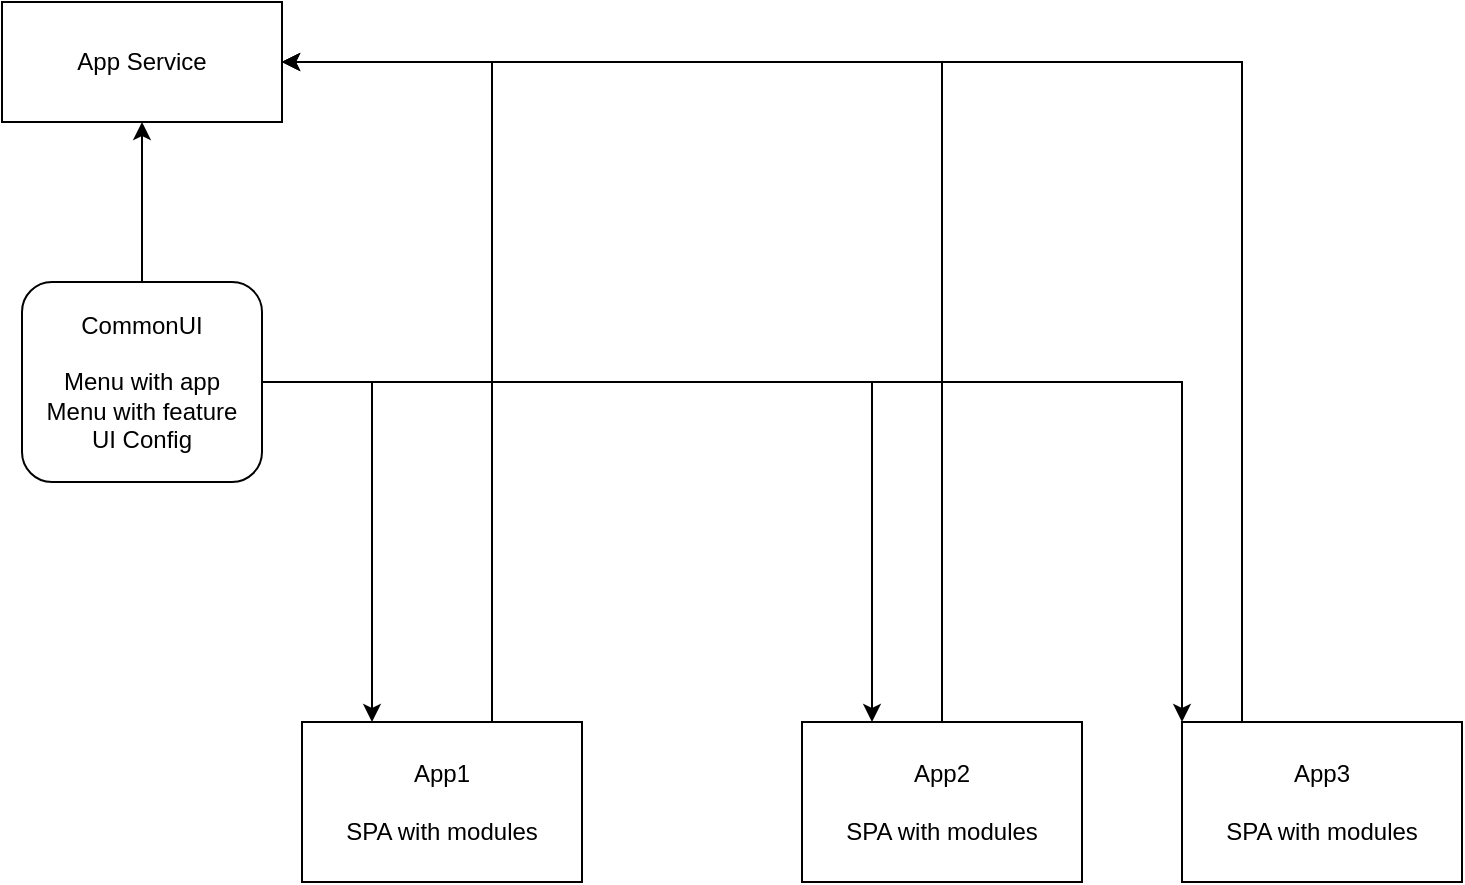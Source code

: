 <mxfile version="25.0.3" pages="2">
  <diagram name="Страница — 1" id="U8bnnMa1BhE_CLv8g7Nz">
    <mxGraphModel dx="1253" dy="865" grid="1" gridSize="10" guides="1" tooltips="1" connect="1" arrows="1" fold="1" page="1" pageScale="1" pageWidth="1654" pageHeight="1169" math="0" shadow="0">
      <root>
        <mxCell id="0" />
        <mxCell id="1" parent="0" />
        <mxCell id="i5eVVXYDvoq45LOAVe_l-10" style="edgeStyle=orthogonalEdgeStyle;rounded=0;orthogonalLoop=1;jettySize=auto;html=1;entryX=1;entryY=0.5;entryDx=0;entryDy=0;exitX=0.25;exitY=0;exitDx=0;exitDy=0;" parent="1" source="i5eVVXYDvoq45LOAVe_l-1" target="i5eVVXYDvoq45LOAVe_l-9" edge="1">
          <mxGeometry relative="1" as="geometry">
            <mxPoint x="320" y="50" as="targetPoint" />
            <Array as="points">
              <mxPoint x="295" y="50" />
            </Array>
          </mxGeometry>
        </mxCell>
        <mxCell id="i5eVVXYDvoq45LOAVe_l-1" value="App1&lt;br&gt;&lt;br&gt;SPA with modules" style="rounded=0;whiteSpace=wrap;html=1;" parent="1" vertex="1">
          <mxGeometry x="200" y="380" width="140" height="80" as="geometry" />
        </mxCell>
        <mxCell id="i5eVVXYDvoq45LOAVe_l-2" value="App2&lt;br&gt;&lt;br&gt;SPA with modules" style="rounded=0;whiteSpace=wrap;html=1;" parent="1" vertex="1">
          <mxGeometry x="450" y="380" width="140" height="80" as="geometry" />
        </mxCell>
        <mxCell id="i5eVVXYDvoq45LOAVe_l-12" style="edgeStyle=orthogonalEdgeStyle;rounded=0;orthogonalLoop=1;jettySize=auto;html=1;entryX=1;entryY=0.5;entryDx=0;entryDy=0;" parent="1" source="i5eVVXYDvoq45LOAVe_l-3" target="i5eVVXYDvoq45LOAVe_l-9" edge="1">
          <mxGeometry relative="1" as="geometry">
            <mxPoint x="650" y="60" as="targetPoint" />
            <Array as="points">
              <mxPoint x="670" y="50" />
            </Array>
          </mxGeometry>
        </mxCell>
        <mxCell id="i5eVVXYDvoq45LOAVe_l-3" value="App3&lt;br&gt;&lt;br&gt;SPA with modules" style="rounded=0;whiteSpace=wrap;html=1;" parent="1" vertex="1">
          <mxGeometry x="640" y="380" width="140" height="80" as="geometry" />
        </mxCell>
        <mxCell id="i5eVVXYDvoq45LOAVe_l-6" style="edgeStyle=orthogonalEdgeStyle;rounded=0;orthogonalLoop=1;jettySize=auto;html=1;entryX=0.25;entryY=0;entryDx=0;entryDy=0;" parent="1" source="i5eVVXYDvoq45LOAVe_l-4" target="i5eVVXYDvoq45LOAVe_l-1" edge="1">
          <mxGeometry relative="1" as="geometry" />
        </mxCell>
        <mxCell id="i5eVVXYDvoq45LOAVe_l-7" style="edgeStyle=orthogonalEdgeStyle;rounded=0;orthogonalLoop=1;jettySize=auto;html=1;entryX=0.25;entryY=0;entryDx=0;entryDy=0;" parent="1" source="i5eVVXYDvoq45LOAVe_l-4" target="i5eVVXYDvoq45LOAVe_l-2" edge="1">
          <mxGeometry relative="1" as="geometry" />
        </mxCell>
        <mxCell id="i5eVVXYDvoq45LOAVe_l-8" style="edgeStyle=orthogonalEdgeStyle;rounded=0;orthogonalLoop=1;jettySize=auto;html=1;entryX=0;entryY=0;entryDx=0;entryDy=0;" parent="1" source="i5eVVXYDvoq45LOAVe_l-4" target="i5eVVXYDvoq45LOAVe_l-3" edge="1">
          <mxGeometry relative="1" as="geometry" />
        </mxCell>
        <mxCell id="i5eVVXYDvoq45LOAVe_l-15" style="edgeStyle=orthogonalEdgeStyle;rounded=0;orthogonalLoop=1;jettySize=auto;html=1;entryX=0.5;entryY=1;entryDx=0;entryDy=0;" parent="1" source="i5eVVXYDvoq45LOAVe_l-4" target="i5eVVXYDvoq45LOAVe_l-9" edge="1">
          <mxGeometry relative="1" as="geometry" />
        </mxCell>
        <mxCell id="i5eVVXYDvoq45LOAVe_l-4" value="CommonUI&lt;br&gt;&lt;br&gt;&lt;div&gt;Menu with app&lt;br&gt;Menu with feature&lt;br&gt;UI Config&lt;/div&gt;" style="rounded=1;whiteSpace=wrap;html=1;" parent="1" vertex="1">
          <mxGeometry x="60" y="160" width="120" height="100" as="geometry" />
        </mxCell>
        <mxCell id="i5eVVXYDvoq45LOAVe_l-9" value="App Service" style="rounded=0;whiteSpace=wrap;html=1;" parent="1" vertex="1">
          <mxGeometry x="50" y="20" width="140" height="60" as="geometry" />
        </mxCell>
        <mxCell id="i5eVVXYDvoq45LOAVe_l-11" style="edgeStyle=orthogonalEdgeStyle;rounded=0;orthogonalLoop=1;jettySize=auto;html=1;entryX=1;entryY=0.5;entryDx=0;entryDy=0;exitX=0.5;exitY=0;exitDx=0;exitDy=0;" parent="1" source="i5eVVXYDvoq45LOAVe_l-2" target="i5eVVXYDvoq45LOAVe_l-9" edge="1">
          <mxGeometry relative="1" as="geometry">
            <Array as="points">
              <mxPoint x="520" y="50" />
            </Array>
          </mxGeometry>
        </mxCell>
      </root>
    </mxGraphModel>
  </diagram>
  <diagram id="UeskTDTMG0yllwuMyH2m" name="Страница — 2">
    <mxGraphModel dx="2278" dy="1573" grid="1" gridSize="10" guides="1" tooltips="1" connect="1" arrows="1" fold="1" page="1" pageScale="1" pageWidth="1654" pageHeight="1169" math="0" shadow="0">
      <root>
        <mxCell id="0" />
        <mxCell id="1" parent="0" />
        <mxCell id="f52MLK5hXcUE90Brdc0n-2" value="" style="rounded=0;whiteSpace=wrap;html=1;" vertex="1" parent="1">
          <mxGeometry x="120" y="300" width="1060" height="60" as="geometry" />
        </mxCell>
        <mxCell id="f52MLK5hXcUE90Brdc0n-3" value="" style="rounded=0;whiteSpace=wrap;html=1;" vertex="1" parent="1">
          <mxGeometry x="120" y="370" width="210" height="590" as="geometry" />
        </mxCell>
        <mxCell id="f52MLK5hXcUE90Brdc0n-4" value="" style="rounded=0;whiteSpace=wrap;html=1;" vertex="1" parent="1">
          <mxGeometry x="350" y="370" width="830" height="520" as="geometry" />
        </mxCell>
        <mxCell id="f52MLK5hXcUE90Brdc0n-5" value="" style="rounded=0;whiteSpace=wrap;html=1;" vertex="1" parent="1">
          <mxGeometry x="350" y="900" width="830" height="60" as="geometry" />
        </mxCell>
        <mxCell id="9Y_OwunNC3sHylg9O31j-1" value="AppMenu" style="rounded=0;whiteSpace=wrap;html=1;" vertex="1" parent="1">
          <mxGeometry x="190" y="300" width="120" height="60" as="geometry" />
        </mxCell>
        <mxCell id="9Y_OwunNC3sHylg9O31j-2" value="" style="rounded=0;whiteSpace=wrap;html=1;" vertex="1" parent="1">
          <mxGeometry x="1120" y="300" width="60" height="60" as="geometry" />
        </mxCell>
        <mxCell id="9Y_OwunNC3sHylg9O31j-3" value="" style="rounded=0;whiteSpace=wrap;html=1;" vertex="1" parent="1">
          <mxGeometry x="120" y="300" width="70" height="60" as="geometry" />
        </mxCell>
        <mxCell id="9Y_OwunNC3sHylg9O31j-4" value="App1" style="rounded=0;whiteSpace=wrap;html=1;" vertex="1" parent="1">
          <mxGeometry x="190" y="360" width="120" height="40" as="geometry" />
        </mxCell>
        <mxCell id="9Y_OwunNC3sHylg9O31j-5" value="App2" style="rounded=0;whiteSpace=wrap;html=1;" vertex="1" parent="1">
          <mxGeometry x="190" y="400" width="120" height="40" as="geometry" />
        </mxCell>
        <mxCell id="9Y_OwunNC3sHylg9O31j-6" value="App3" style="rounded=0;whiteSpace=wrap;html=1;" vertex="1" parent="1">
          <mxGeometry x="190" y="440" width="120" height="40" as="geometry" />
        </mxCell>
        <mxCell id="9Y_OwunNC3sHylg9O31j-11" value="Applicati" style="text;html=1;align=center;verticalAlign=middle;whiteSpace=wrap;rounded=0;" vertex="1" parent="1">
          <mxGeometry x="320" y="150" width="420" height="30" as="geometry" />
        </mxCell>
      </root>
    </mxGraphModel>
  </diagram>
</mxfile>
